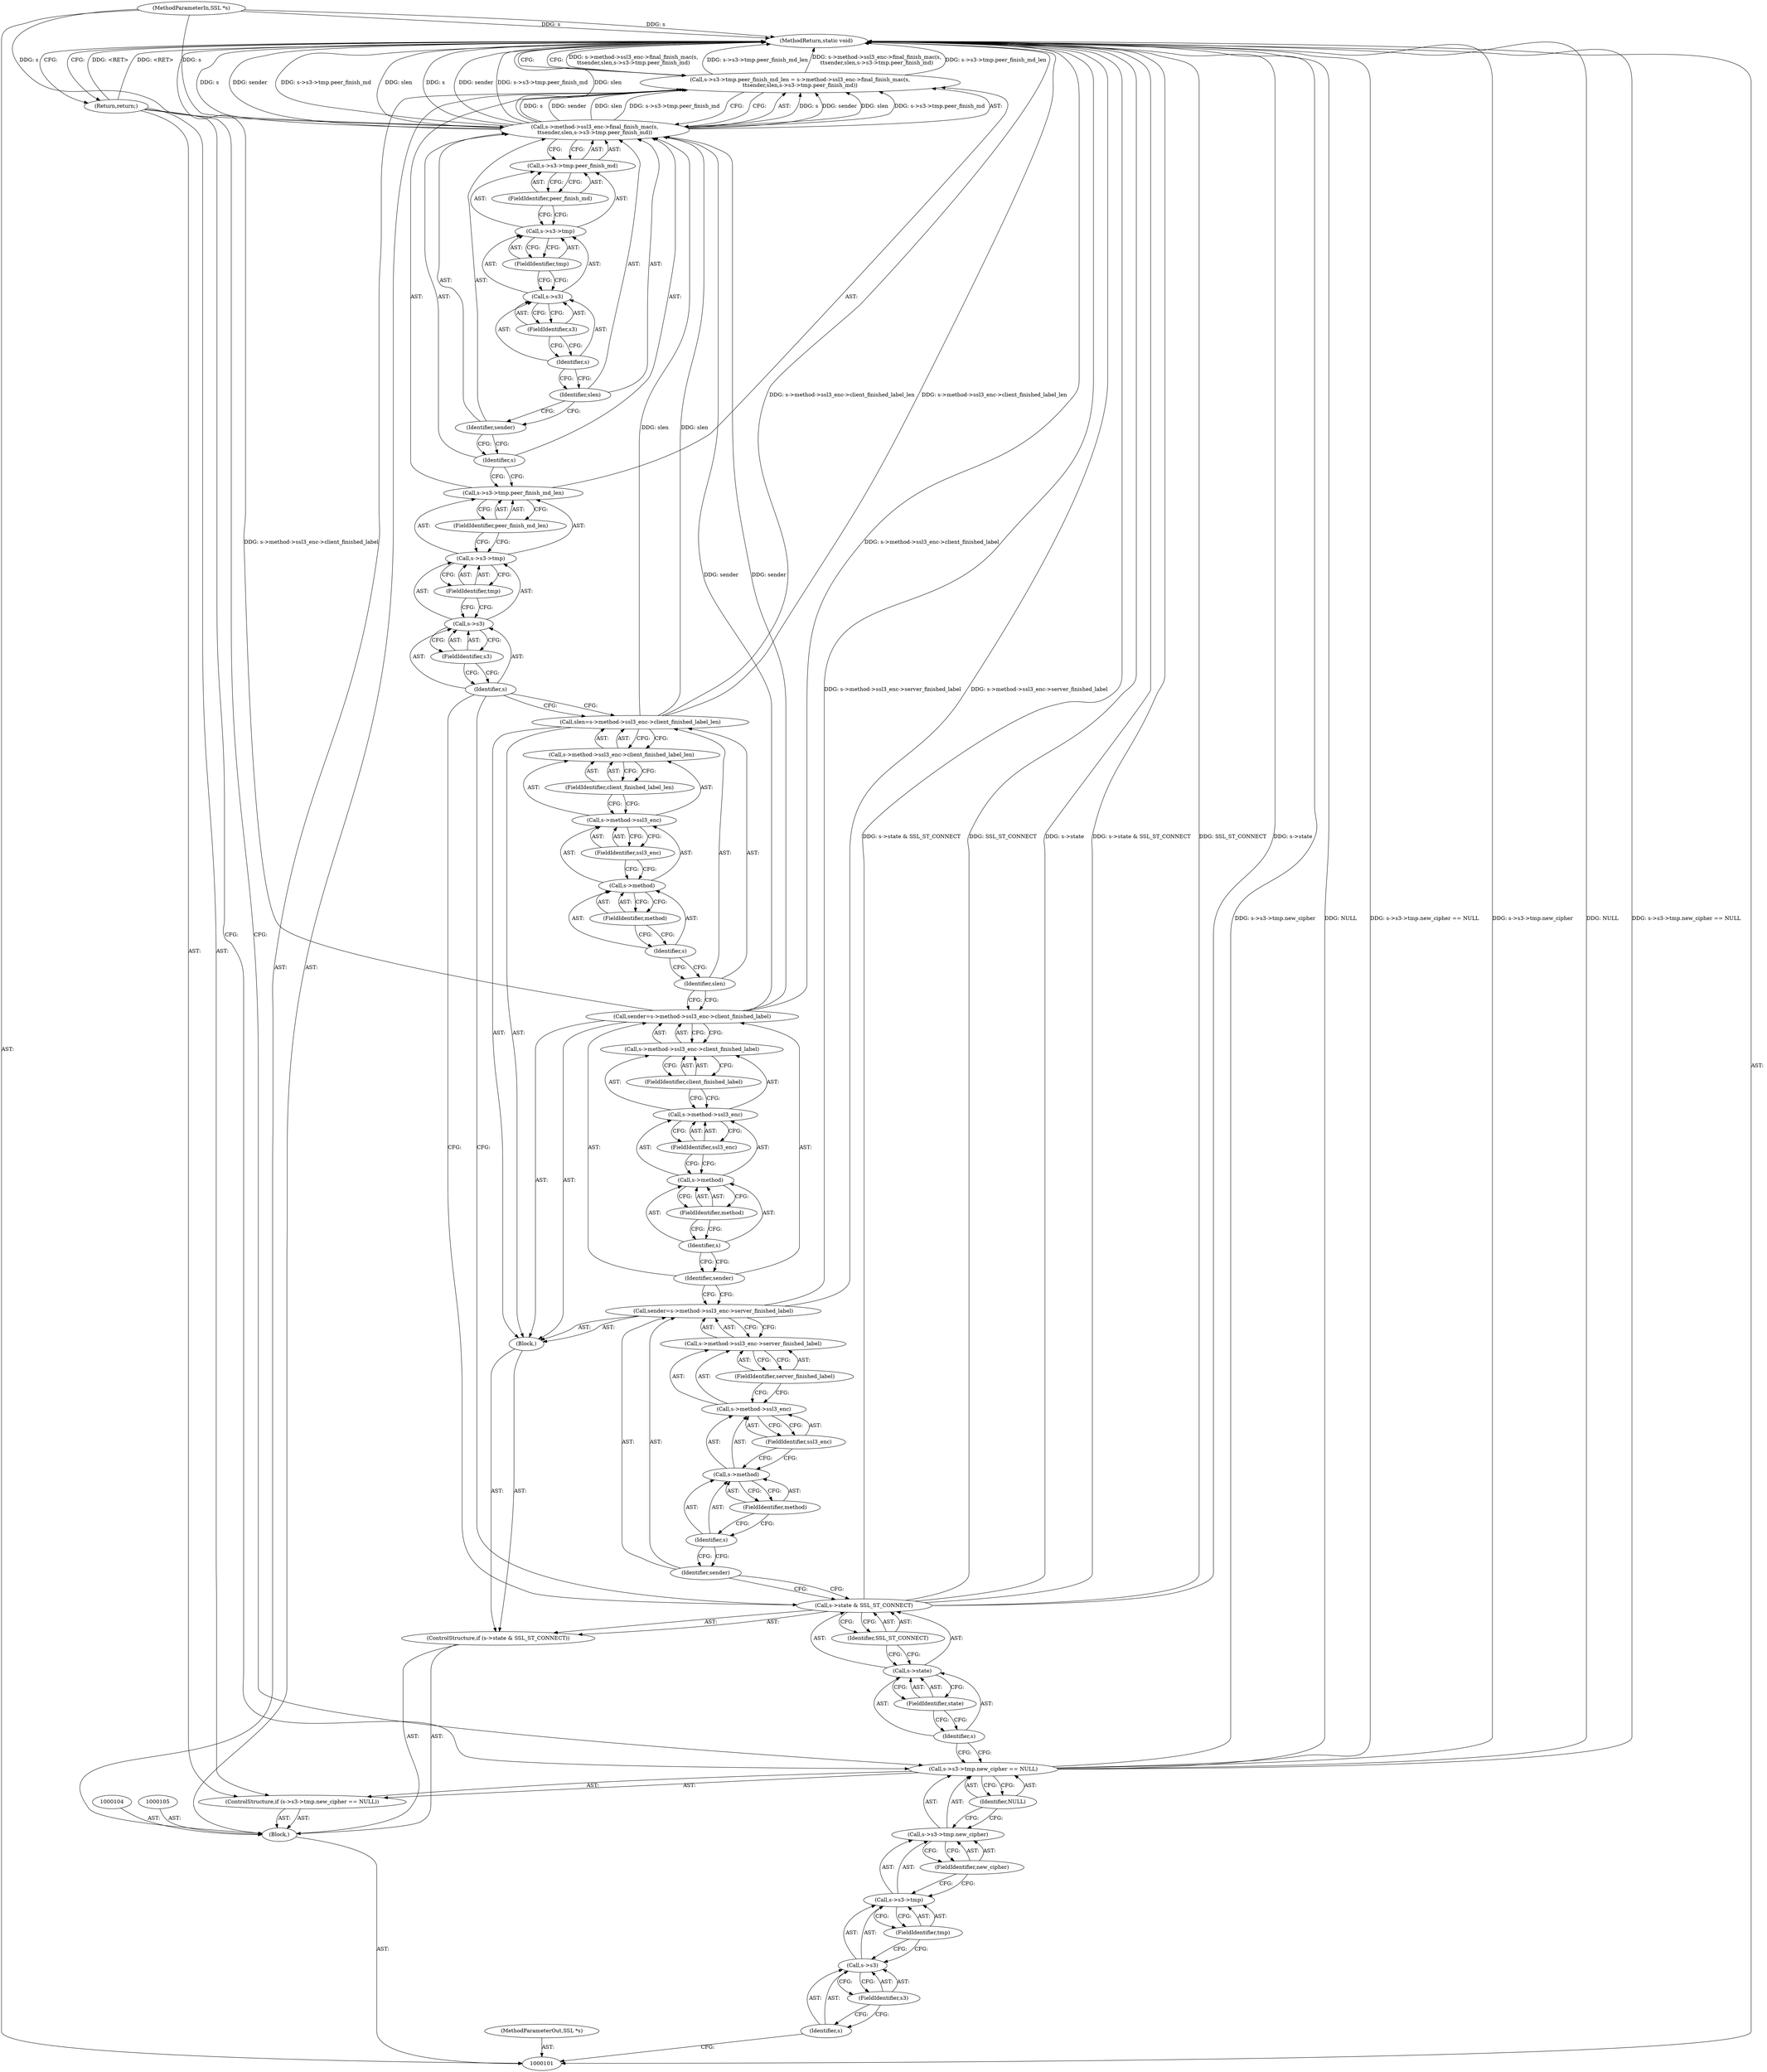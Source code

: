digraph "0_openssl_197e0ea817ad64820789d86711d55ff50d71f631" {
"1000170" [label="(MethodReturn,static void)"];
"1000102" [label="(MethodParameterIn,SSL *s)"];
"1000210" [label="(MethodParameterOut,SSL *s)"];
"1000118" [label="(Call,s->state & SSL_ST_CONNECT)"];
"1000119" [label="(Call,s->state)"];
"1000120" [label="(Identifier,s)"];
"1000121" [label="(FieldIdentifier,state)"];
"1000122" [label="(Identifier,SSL_ST_CONNECT)"];
"1000117" [label="(ControlStructure,if (s->state & SSL_ST_CONNECT))"];
"1000123" [label="(Block,)"];
"1000124" [label="(Call,sender=s->method->ssl3_enc->server_finished_label)"];
"1000125" [label="(Identifier,sender)"];
"1000126" [label="(Call,s->method->ssl3_enc->server_finished_label)"];
"1000127" [label="(Call,s->method->ssl3_enc)"];
"1000128" [label="(Call,s->method)"];
"1000129" [label="(Identifier,s)"];
"1000130" [label="(FieldIdentifier,method)"];
"1000131" [label="(FieldIdentifier,ssl3_enc)"];
"1000132" [label="(FieldIdentifier,server_finished_label)"];
"1000139" [label="(FieldIdentifier,method)"];
"1000133" [label="(Call,sender=s->method->ssl3_enc->client_finished_label)"];
"1000134" [label="(Identifier,sender)"];
"1000140" [label="(FieldIdentifier,ssl3_enc)"];
"1000141" [label="(FieldIdentifier,client_finished_label)"];
"1000135" [label="(Call,s->method->ssl3_enc->client_finished_label)"];
"1000136" [label="(Call,s->method->ssl3_enc)"];
"1000137" [label="(Call,s->method)"];
"1000138" [label="(Identifier,s)"];
"1000148" [label="(FieldIdentifier,method)"];
"1000149" [label="(FieldIdentifier,ssl3_enc)"];
"1000142" [label="(Call,slen=s->method->ssl3_enc->client_finished_label_len)"];
"1000143" [label="(Identifier,slen)"];
"1000150" [label="(FieldIdentifier,client_finished_label_len)"];
"1000144" [label="(Call,s->method->ssl3_enc->client_finished_label_len)"];
"1000145" [label="(Call,s->method->ssl3_enc)"];
"1000146" [label="(Call,s->method)"];
"1000147" [label="(Identifier,s)"];
"1000151" [label="(Call,s->s3->tmp.peer_finish_md_len = s->method->ssl3_enc->final_finish_mac(s,\n\t\tsender,slen,s->s3->tmp.peer_finish_md))"];
"1000152" [label="(Call,s->s3->tmp.peer_finish_md_len)"];
"1000153" [label="(Call,s->s3->tmp)"];
"1000154" [label="(Call,s->s3)"];
"1000155" [label="(Identifier,s)"];
"1000158" [label="(FieldIdentifier,peer_finish_md_len)"];
"1000159" [label="(Call,s->method->ssl3_enc->final_finish_mac(s,\n\t\tsender,slen,s->s3->tmp.peer_finish_md))"];
"1000156" [label="(FieldIdentifier,s3)"];
"1000160" [label="(Identifier,s)"];
"1000157" [label="(FieldIdentifier,tmp)"];
"1000163" [label="(Call,s->s3->tmp.peer_finish_md)"];
"1000164" [label="(Call,s->s3->tmp)"];
"1000165" [label="(Call,s->s3)"];
"1000166" [label="(Identifier,s)"];
"1000167" [label="(FieldIdentifier,s3)"];
"1000161" [label="(Identifier,sender)"];
"1000168" [label="(FieldIdentifier,tmp)"];
"1000169" [label="(FieldIdentifier,peer_finish_md)"];
"1000162" [label="(Identifier,slen)"];
"1000103" [label="(Block,)"];
"1000107" [label="(Call,s->s3->tmp.new_cipher == NULL)"];
"1000108" [label="(Call,s->s3->tmp.new_cipher)"];
"1000109" [label="(Call,s->s3->tmp)"];
"1000110" [label="(Call,s->s3)"];
"1000111" [label="(Identifier,s)"];
"1000112" [label="(FieldIdentifier,s3)"];
"1000113" [label="(FieldIdentifier,tmp)"];
"1000114" [label="(FieldIdentifier,new_cipher)"];
"1000115" [label="(Identifier,NULL)"];
"1000106" [label="(ControlStructure,if (s->s3->tmp.new_cipher == NULL))"];
"1000116" [label="(Return,return;)"];
"1000170" -> "1000101"  [label="AST: "];
"1000170" -> "1000116"  [label="CFG: "];
"1000170" -> "1000151"  [label="CFG: "];
"1000116" -> "1000170"  [label="DDG: <RET>"];
"1000151" -> "1000170"  [label="DDG: s->method->ssl3_enc->final_finish_mac(s,\n\t\tsender,slen,s->s3->tmp.peer_finish_md)"];
"1000151" -> "1000170"  [label="DDG: s->s3->tmp.peer_finish_md_len"];
"1000124" -> "1000170"  [label="DDG: s->method->ssl3_enc->server_finished_label"];
"1000107" -> "1000170"  [label="DDG: s->s3->tmp.new_cipher"];
"1000107" -> "1000170"  [label="DDG: NULL"];
"1000107" -> "1000170"  [label="DDG: s->s3->tmp.new_cipher == NULL"];
"1000159" -> "1000170"  [label="DDG: s"];
"1000159" -> "1000170"  [label="DDG: sender"];
"1000159" -> "1000170"  [label="DDG: s->s3->tmp.peer_finish_md"];
"1000159" -> "1000170"  [label="DDG: slen"];
"1000142" -> "1000170"  [label="DDG: s->method->ssl3_enc->client_finished_label_len"];
"1000118" -> "1000170"  [label="DDG: s->state & SSL_ST_CONNECT"];
"1000118" -> "1000170"  [label="DDG: SSL_ST_CONNECT"];
"1000118" -> "1000170"  [label="DDG: s->state"];
"1000133" -> "1000170"  [label="DDG: s->method->ssl3_enc->client_finished_label"];
"1000102" -> "1000170"  [label="DDG: s"];
"1000102" -> "1000101"  [label="AST: "];
"1000102" -> "1000170"  [label="DDG: s"];
"1000102" -> "1000159"  [label="DDG: s"];
"1000210" -> "1000101"  [label="AST: "];
"1000118" -> "1000117"  [label="AST: "];
"1000118" -> "1000122"  [label="CFG: "];
"1000119" -> "1000118"  [label="AST: "];
"1000122" -> "1000118"  [label="AST: "];
"1000125" -> "1000118"  [label="CFG: "];
"1000155" -> "1000118"  [label="CFG: "];
"1000118" -> "1000170"  [label="DDG: s->state & SSL_ST_CONNECT"];
"1000118" -> "1000170"  [label="DDG: SSL_ST_CONNECT"];
"1000118" -> "1000170"  [label="DDG: s->state"];
"1000119" -> "1000118"  [label="AST: "];
"1000119" -> "1000121"  [label="CFG: "];
"1000120" -> "1000119"  [label="AST: "];
"1000121" -> "1000119"  [label="AST: "];
"1000122" -> "1000119"  [label="CFG: "];
"1000120" -> "1000119"  [label="AST: "];
"1000120" -> "1000107"  [label="CFG: "];
"1000121" -> "1000120"  [label="CFG: "];
"1000121" -> "1000119"  [label="AST: "];
"1000121" -> "1000120"  [label="CFG: "];
"1000119" -> "1000121"  [label="CFG: "];
"1000122" -> "1000118"  [label="AST: "];
"1000122" -> "1000119"  [label="CFG: "];
"1000118" -> "1000122"  [label="CFG: "];
"1000117" -> "1000103"  [label="AST: "];
"1000118" -> "1000117"  [label="AST: "];
"1000123" -> "1000117"  [label="AST: "];
"1000123" -> "1000117"  [label="AST: "];
"1000124" -> "1000123"  [label="AST: "];
"1000133" -> "1000123"  [label="AST: "];
"1000142" -> "1000123"  [label="AST: "];
"1000124" -> "1000123"  [label="AST: "];
"1000124" -> "1000126"  [label="CFG: "];
"1000125" -> "1000124"  [label="AST: "];
"1000126" -> "1000124"  [label="AST: "];
"1000134" -> "1000124"  [label="CFG: "];
"1000124" -> "1000170"  [label="DDG: s->method->ssl3_enc->server_finished_label"];
"1000125" -> "1000124"  [label="AST: "];
"1000125" -> "1000118"  [label="CFG: "];
"1000129" -> "1000125"  [label="CFG: "];
"1000126" -> "1000124"  [label="AST: "];
"1000126" -> "1000132"  [label="CFG: "];
"1000127" -> "1000126"  [label="AST: "];
"1000132" -> "1000126"  [label="AST: "];
"1000124" -> "1000126"  [label="CFG: "];
"1000127" -> "1000126"  [label="AST: "];
"1000127" -> "1000131"  [label="CFG: "];
"1000128" -> "1000127"  [label="AST: "];
"1000131" -> "1000127"  [label="AST: "];
"1000132" -> "1000127"  [label="CFG: "];
"1000128" -> "1000127"  [label="AST: "];
"1000128" -> "1000130"  [label="CFG: "];
"1000129" -> "1000128"  [label="AST: "];
"1000130" -> "1000128"  [label="AST: "];
"1000131" -> "1000128"  [label="CFG: "];
"1000129" -> "1000128"  [label="AST: "];
"1000129" -> "1000125"  [label="CFG: "];
"1000130" -> "1000129"  [label="CFG: "];
"1000130" -> "1000128"  [label="AST: "];
"1000130" -> "1000129"  [label="CFG: "];
"1000128" -> "1000130"  [label="CFG: "];
"1000131" -> "1000127"  [label="AST: "];
"1000131" -> "1000128"  [label="CFG: "];
"1000127" -> "1000131"  [label="CFG: "];
"1000132" -> "1000126"  [label="AST: "];
"1000132" -> "1000127"  [label="CFG: "];
"1000126" -> "1000132"  [label="CFG: "];
"1000139" -> "1000137"  [label="AST: "];
"1000139" -> "1000138"  [label="CFG: "];
"1000137" -> "1000139"  [label="CFG: "];
"1000133" -> "1000123"  [label="AST: "];
"1000133" -> "1000135"  [label="CFG: "];
"1000134" -> "1000133"  [label="AST: "];
"1000135" -> "1000133"  [label="AST: "];
"1000143" -> "1000133"  [label="CFG: "];
"1000133" -> "1000170"  [label="DDG: s->method->ssl3_enc->client_finished_label"];
"1000133" -> "1000159"  [label="DDG: sender"];
"1000134" -> "1000133"  [label="AST: "];
"1000134" -> "1000124"  [label="CFG: "];
"1000138" -> "1000134"  [label="CFG: "];
"1000140" -> "1000136"  [label="AST: "];
"1000140" -> "1000137"  [label="CFG: "];
"1000136" -> "1000140"  [label="CFG: "];
"1000141" -> "1000135"  [label="AST: "];
"1000141" -> "1000136"  [label="CFG: "];
"1000135" -> "1000141"  [label="CFG: "];
"1000135" -> "1000133"  [label="AST: "];
"1000135" -> "1000141"  [label="CFG: "];
"1000136" -> "1000135"  [label="AST: "];
"1000141" -> "1000135"  [label="AST: "];
"1000133" -> "1000135"  [label="CFG: "];
"1000136" -> "1000135"  [label="AST: "];
"1000136" -> "1000140"  [label="CFG: "];
"1000137" -> "1000136"  [label="AST: "];
"1000140" -> "1000136"  [label="AST: "];
"1000141" -> "1000136"  [label="CFG: "];
"1000137" -> "1000136"  [label="AST: "];
"1000137" -> "1000139"  [label="CFG: "];
"1000138" -> "1000137"  [label="AST: "];
"1000139" -> "1000137"  [label="AST: "];
"1000140" -> "1000137"  [label="CFG: "];
"1000138" -> "1000137"  [label="AST: "];
"1000138" -> "1000134"  [label="CFG: "];
"1000139" -> "1000138"  [label="CFG: "];
"1000148" -> "1000146"  [label="AST: "];
"1000148" -> "1000147"  [label="CFG: "];
"1000146" -> "1000148"  [label="CFG: "];
"1000149" -> "1000145"  [label="AST: "];
"1000149" -> "1000146"  [label="CFG: "];
"1000145" -> "1000149"  [label="CFG: "];
"1000142" -> "1000123"  [label="AST: "];
"1000142" -> "1000144"  [label="CFG: "];
"1000143" -> "1000142"  [label="AST: "];
"1000144" -> "1000142"  [label="AST: "];
"1000155" -> "1000142"  [label="CFG: "];
"1000142" -> "1000170"  [label="DDG: s->method->ssl3_enc->client_finished_label_len"];
"1000142" -> "1000159"  [label="DDG: slen"];
"1000143" -> "1000142"  [label="AST: "];
"1000143" -> "1000133"  [label="CFG: "];
"1000147" -> "1000143"  [label="CFG: "];
"1000150" -> "1000144"  [label="AST: "];
"1000150" -> "1000145"  [label="CFG: "];
"1000144" -> "1000150"  [label="CFG: "];
"1000144" -> "1000142"  [label="AST: "];
"1000144" -> "1000150"  [label="CFG: "];
"1000145" -> "1000144"  [label="AST: "];
"1000150" -> "1000144"  [label="AST: "];
"1000142" -> "1000144"  [label="CFG: "];
"1000145" -> "1000144"  [label="AST: "];
"1000145" -> "1000149"  [label="CFG: "];
"1000146" -> "1000145"  [label="AST: "];
"1000149" -> "1000145"  [label="AST: "];
"1000150" -> "1000145"  [label="CFG: "];
"1000146" -> "1000145"  [label="AST: "];
"1000146" -> "1000148"  [label="CFG: "];
"1000147" -> "1000146"  [label="AST: "];
"1000148" -> "1000146"  [label="AST: "];
"1000149" -> "1000146"  [label="CFG: "];
"1000147" -> "1000146"  [label="AST: "];
"1000147" -> "1000143"  [label="CFG: "];
"1000148" -> "1000147"  [label="CFG: "];
"1000151" -> "1000103"  [label="AST: "];
"1000151" -> "1000159"  [label="CFG: "];
"1000152" -> "1000151"  [label="AST: "];
"1000159" -> "1000151"  [label="AST: "];
"1000170" -> "1000151"  [label="CFG: "];
"1000151" -> "1000170"  [label="DDG: s->method->ssl3_enc->final_finish_mac(s,\n\t\tsender,slen,s->s3->tmp.peer_finish_md)"];
"1000151" -> "1000170"  [label="DDG: s->s3->tmp.peer_finish_md_len"];
"1000159" -> "1000151"  [label="DDG: s"];
"1000159" -> "1000151"  [label="DDG: sender"];
"1000159" -> "1000151"  [label="DDG: slen"];
"1000159" -> "1000151"  [label="DDG: s->s3->tmp.peer_finish_md"];
"1000152" -> "1000151"  [label="AST: "];
"1000152" -> "1000158"  [label="CFG: "];
"1000153" -> "1000152"  [label="AST: "];
"1000158" -> "1000152"  [label="AST: "];
"1000160" -> "1000152"  [label="CFG: "];
"1000153" -> "1000152"  [label="AST: "];
"1000153" -> "1000157"  [label="CFG: "];
"1000154" -> "1000153"  [label="AST: "];
"1000157" -> "1000153"  [label="AST: "];
"1000158" -> "1000153"  [label="CFG: "];
"1000154" -> "1000153"  [label="AST: "];
"1000154" -> "1000156"  [label="CFG: "];
"1000155" -> "1000154"  [label="AST: "];
"1000156" -> "1000154"  [label="AST: "];
"1000157" -> "1000154"  [label="CFG: "];
"1000155" -> "1000154"  [label="AST: "];
"1000155" -> "1000142"  [label="CFG: "];
"1000155" -> "1000118"  [label="CFG: "];
"1000156" -> "1000155"  [label="CFG: "];
"1000158" -> "1000152"  [label="AST: "];
"1000158" -> "1000153"  [label="CFG: "];
"1000152" -> "1000158"  [label="CFG: "];
"1000159" -> "1000151"  [label="AST: "];
"1000159" -> "1000163"  [label="CFG: "];
"1000160" -> "1000159"  [label="AST: "];
"1000161" -> "1000159"  [label="AST: "];
"1000162" -> "1000159"  [label="AST: "];
"1000163" -> "1000159"  [label="AST: "];
"1000151" -> "1000159"  [label="CFG: "];
"1000159" -> "1000170"  [label="DDG: s"];
"1000159" -> "1000170"  [label="DDG: sender"];
"1000159" -> "1000170"  [label="DDG: s->s3->tmp.peer_finish_md"];
"1000159" -> "1000170"  [label="DDG: slen"];
"1000159" -> "1000151"  [label="DDG: s"];
"1000159" -> "1000151"  [label="DDG: sender"];
"1000159" -> "1000151"  [label="DDG: slen"];
"1000159" -> "1000151"  [label="DDG: s->s3->tmp.peer_finish_md"];
"1000102" -> "1000159"  [label="DDG: s"];
"1000133" -> "1000159"  [label="DDG: sender"];
"1000142" -> "1000159"  [label="DDG: slen"];
"1000156" -> "1000154"  [label="AST: "];
"1000156" -> "1000155"  [label="CFG: "];
"1000154" -> "1000156"  [label="CFG: "];
"1000160" -> "1000159"  [label="AST: "];
"1000160" -> "1000152"  [label="CFG: "];
"1000161" -> "1000160"  [label="CFG: "];
"1000157" -> "1000153"  [label="AST: "];
"1000157" -> "1000154"  [label="CFG: "];
"1000153" -> "1000157"  [label="CFG: "];
"1000163" -> "1000159"  [label="AST: "];
"1000163" -> "1000169"  [label="CFG: "];
"1000164" -> "1000163"  [label="AST: "];
"1000169" -> "1000163"  [label="AST: "];
"1000159" -> "1000163"  [label="CFG: "];
"1000164" -> "1000163"  [label="AST: "];
"1000164" -> "1000168"  [label="CFG: "];
"1000165" -> "1000164"  [label="AST: "];
"1000168" -> "1000164"  [label="AST: "];
"1000169" -> "1000164"  [label="CFG: "];
"1000165" -> "1000164"  [label="AST: "];
"1000165" -> "1000167"  [label="CFG: "];
"1000166" -> "1000165"  [label="AST: "];
"1000167" -> "1000165"  [label="AST: "];
"1000168" -> "1000165"  [label="CFG: "];
"1000166" -> "1000165"  [label="AST: "];
"1000166" -> "1000162"  [label="CFG: "];
"1000167" -> "1000166"  [label="CFG: "];
"1000167" -> "1000165"  [label="AST: "];
"1000167" -> "1000166"  [label="CFG: "];
"1000165" -> "1000167"  [label="CFG: "];
"1000161" -> "1000159"  [label="AST: "];
"1000161" -> "1000160"  [label="CFG: "];
"1000162" -> "1000161"  [label="CFG: "];
"1000168" -> "1000164"  [label="AST: "];
"1000168" -> "1000165"  [label="CFG: "];
"1000164" -> "1000168"  [label="CFG: "];
"1000169" -> "1000163"  [label="AST: "];
"1000169" -> "1000164"  [label="CFG: "];
"1000163" -> "1000169"  [label="CFG: "];
"1000162" -> "1000159"  [label="AST: "];
"1000162" -> "1000161"  [label="CFG: "];
"1000166" -> "1000162"  [label="CFG: "];
"1000103" -> "1000101"  [label="AST: "];
"1000104" -> "1000103"  [label="AST: "];
"1000105" -> "1000103"  [label="AST: "];
"1000106" -> "1000103"  [label="AST: "];
"1000117" -> "1000103"  [label="AST: "];
"1000151" -> "1000103"  [label="AST: "];
"1000107" -> "1000106"  [label="AST: "];
"1000107" -> "1000115"  [label="CFG: "];
"1000108" -> "1000107"  [label="AST: "];
"1000115" -> "1000107"  [label="AST: "];
"1000116" -> "1000107"  [label="CFG: "];
"1000120" -> "1000107"  [label="CFG: "];
"1000107" -> "1000170"  [label="DDG: s->s3->tmp.new_cipher"];
"1000107" -> "1000170"  [label="DDG: NULL"];
"1000107" -> "1000170"  [label="DDG: s->s3->tmp.new_cipher == NULL"];
"1000108" -> "1000107"  [label="AST: "];
"1000108" -> "1000114"  [label="CFG: "];
"1000109" -> "1000108"  [label="AST: "];
"1000114" -> "1000108"  [label="AST: "];
"1000115" -> "1000108"  [label="CFG: "];
"1000109" -> "1000108"  [label="AST: "];
"1000109" -> "1000113"  [label="CFG: "];
"1000110" -> "1000109"  [label="AST: "];
"1000113" -> "1000109"  [label="AST: "];
"1000114" -> "1000109"  [label="CFG: "];
"1000110" -> "1000109"  [label="AST: "];
"1000110" -> "1000112"  [label="CFG: "];
"1000111" -> "1000110"  [label="AST: "];
"1000112" -> "1000110"  [label="AST: "];
"1000113" -> "1000110"  [label="CFG: "];
"1000111" -> "1000110"  [label="AST: "];
"1000111" -> "1000101"  [label="CFG: "];
"1000112" -> "1000111"  [label="CFG: "];
"1000112" -> "1000110"  [label="AST: "];
"1000112" -> "1000111"  [label="CFG: "];
"1000110" -> "1000112"  [label="CFG: "];
"1000113" -> "1000109"  [label="AST: "];
"1000113" -> "1000110"  [label="CFG: "];
"1000109" -> "1000113"  [label="CFG: "];
"1000114" -> "1000108"  [label="AST: "];
"1000114" -> "1000109"  [label="CFG: "];
"1000108" -> "1000114"  [label="CFG: "];
"1000115" -> "1000107"  [label="AST: "];
"1000115" -> "1000108"  [label="CFG: "];
"1000107" -> "1000115"  [label="CFG: "];
"1000106" -> "1000103"  [label="AST: "];
"1000107" -> "1000106"  [label="AST: "];
"1000116" -> "1000106"  [label="AST: "];
"1000116" -> "1000106"  [label="AST: "];
"1000116" -> "1000107"  [label="CFG: "];
"1000170" -> "1000116"  [label="CFG: "];
"1000116" -> "1000170"  [label="DDG: <RET>"];
}
